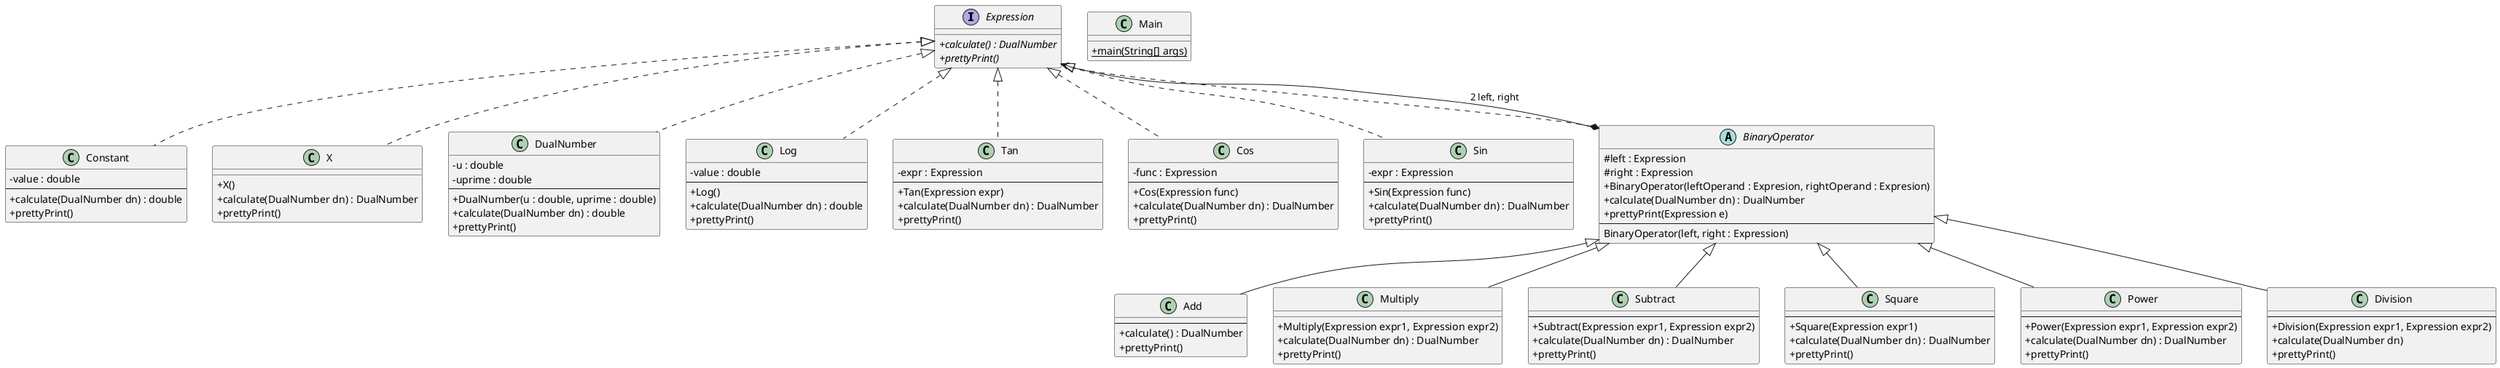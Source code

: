 @startuml
skinparam classAttributeIconSize 0

interface Expression {
+ {abstract} calculate() : DualNumber
+ {abstract} prettyPrint()
}

class Main{
+ {static} main(String[] args)
}

class Constant implements Expression {
- value : double
--
+ calculate(DualNumber dn) : double
+ prettyPrint()
}

class X implements Expression {
+ X()
+ calculate(DualNumber dn) : DualNumber
+ prettyPrint()
}

class DualNumber implements Expression {
- u : double
- uprime : double
--
+ DualNumber(u : double, uprime : double)
+ calculate(DualNumber dn) : double
+ prettyPrint()
}

class Log implements Expression {
- value : double
--
+ Log()
+ calculate(DualNumber dn) : double
+ prettyPrint()
}

class Tan implements Expression {
- expr : Expression
--
+ Tan(Expression expr)
+ calculate(DualNumber dn) : DualNumber
+ prettyPrint()
}

class Cos implements Expression {
- func : Expression
--
+ Cos(Expression func)
+ calculate(DualNumber dn) : DualNumber
+ prettyPrint()
}

class Sin implements Expression {
- expr : Expression
--
+ Sin(Expression func)
+ calculate(DualNumber dn) : DualNumber
+ prettyPrint()
}


abstract BinaryOperator implements Expression {
# left : Expression
# right : Expression
+ BinaryOperator(leftOperand : Expresion, rightOperand : Expresion)
+ calculate(DualNumber dn) : DualNumber
+ prettyPrint(Expression e)
--
BinaryOperator(left, right : Expression)
}

BinaryOperator *--> Expression : "2 left, right"


class Add extends BinaryOperator {
--
+ calculate() : DualNumber
+ prettyPrint()
}


class Multiply extends BinaryOperator {
+ Multiply(Expression expr1, Expression expr2)
+ calculate(DualNumber dn) : DualNumber
+ prettyPrint()
}


class Subtract extends BinaryOperator {
--
+ Subtract(Expression expr1, Expression expr2)
+ calculate(DualNumber dn) : DualNumber
+ prettyPrint()
}

class Square extends BinaryOperator{
--
+ Square(Expression expr1)
+ calculate(DualNumber dn) : DualNumber
+ prettyPrint()
}

class Power extends BinaryOperator{
--
+ Power(Expression expr1, Expression expr2)
+ calculate(DualNumber dn) : DualNumber
+ prettyPrint()
}

class Division extends BinaryOperator {
--
+ Division(Expression expr1, Expression expr2)
+ calculate(DualNumber dn)
+ prettyPrint()
}

@enduml